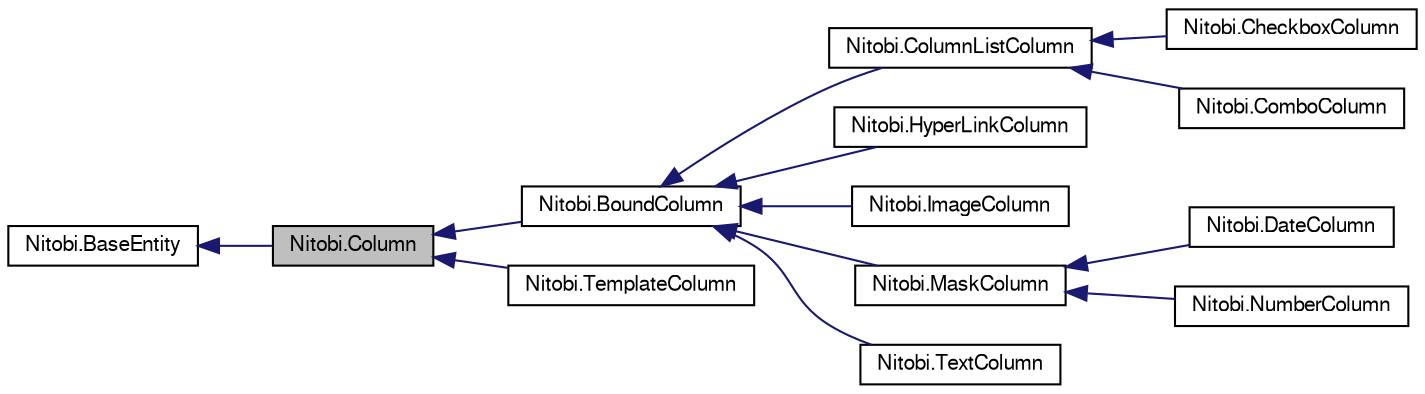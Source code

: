 digraph G
{
  bgcolor="transparent";
  edge [fontname="FreeSans",fontsize=10,labelfontname="FreeSans",labelfontsize=10];
  node [fontname="FreeSans",fontsize=10,shape=record];
  rankdir=LR;
  Node1 [label="Nitobi.Column",height=0.2,width=0.4,color="black", fillcolor="grey75", style="filled" fontcolor="black"];
  Node2 -> Node1 [dir=back,color="midnightblue",fontsize=10,style="solid",fontname="FreeSans"];
  Node2 [label="Nitobi.BaseEntity",height=0.2,width=0.4,color="black",URL="$class_nitobi_1_1_base_entity.html"];
  Node1 -> Node3 [dir=back,color="midnightblue",fontsize=10,style="solid",fontname="FreeSans"];
  Node3 [label="Nitobi.BoundColumn",height=0.2,width=0.4,color="black",URL="$class_nitobi_1_1_bound_column.html"];
  Node3 -> Node4 [dir=back,color="midnightblue",fontsize=10,style="solid",fontname="FreeSans"];
  Node4 [label="Nitobi.ColumnListColumn",height=0.2,width=0.4,color="black",URL="$class_nitobi_1_1_column_list_column.html"];
  Node4 -> Node5 [dir=back,color="midnightblue",fontsize=10,style="solid",fontname="FreeSans"];
  Node5 [label="Nitobi.CheckboxColumn",height=0.2,width=0.4,color="black",URL="$class_nitobi_1_1_checkbox_column.html"];
  Node4 -> Node6 [dir=back,color="midnightblue",fontsize=10,style="solid",fontname="FreeSans"];
  Node6 [label="Nitobi.ComboColumn",height=0.2,width=0.4,color="black",URL="$class_nitobi_1_1_combo_column.html"];
  Node3 -> Node7 [dir=back,color="midnightblue",fontsize=10,style="solid",fontname="FreeSans"];
  Node7 [label="Nitobi.HyperLinkColumn",height=0.2,width=0.4,color="black",URL="$class_nitobi_1_1_hyper_link_column.html"];
  Node3 -> Node8 [dir=back,color="midnightblue",fontsize=10,style="solid",fontname="FreeSans"];
  Node8 [label="Nitobi.ImageColumn",height=0.2,width=0.4,color="black",URL="$class_nitobi_1_1_image_column.html"];
  Node3 -> Node9 [dir=back,color="midnightblue",fontsize=10,style="solid",fontname="FreeSans"];
  Node9 [label="Nitobi.MaskColumn",height=0.2,width=0.4,color="black",URL="$class_nitobi_1_1_mask_column.html"];
  Node9 -> Node10 [dir=back,color="midnightblue",fontsize=10,style="solid",fontname="FreeSans"];
  Node10 [label="Nitobi.DateColumn",height=0.2,width=0.4,color="black",URL="$class_nitobi_1_1_date_column.html"];
  Node9 -> Node11 [dir=back,color="midnightblue",fontsize=10,style="solid",fontname="FreeSans"];
  Node11 [label="Nitobi.NumberColumn",height=0.2,width=0.4,color="black",URL="$class_nitobi_1_1_number_column.html"];
  Node3 -> Node12 [dir=back,color="midnightblue",fontsize=10,style="solid",fontname="FreeSans"];
  Node12 [label="Nitobi.TextColumn",height=0.2,width=0.4,color="black",URL="$class_nitobi_1_1_text_column.html"];
  Node1 -> Node13 [dir=back,color="midnightblue",fontsize=10,style="solid",fontname="FreeSans"];
  Node13 [label="Nitobi.TemplateColumn",height=0.2,width=0.4,color="black",URL="$class_nitobi_1_1_template_column.html"];
}
